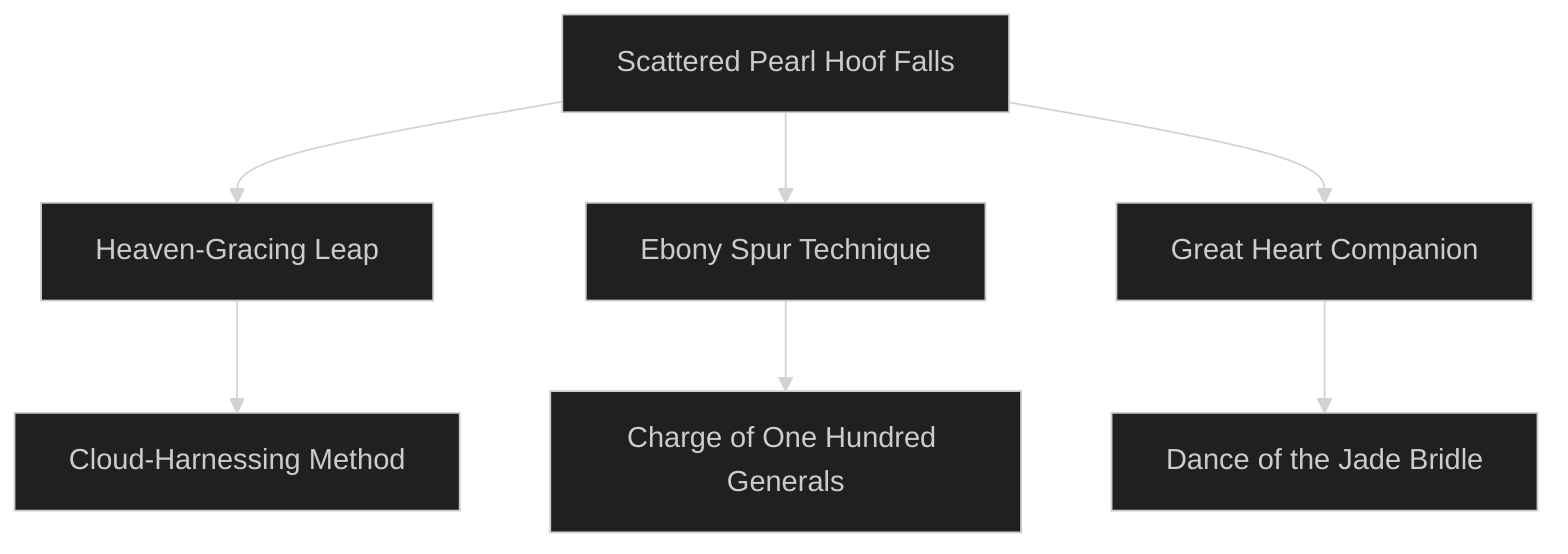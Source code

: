---
config:
  theme: dark
---
flowchart TD

    scattered_pearl_hoof_falls[Scattered Pearl Hoof Falls]
    click scattered_pearl_hoof_falls callback "
        Scattered Pearl Hoof Falls<br>
        <br>
        Cost: 1 mote
        Duration: One turn
        Type: Reflexive
        Minimum Ride: 2
        Minimum Essence: 1
        Prerequisite Charms: None
        The hoofbeats of a steed whose rider employs this
        Charm strike the ground as quickly and lightly as pearls
        falling from a broken necklace. The mount's speed for the
        turn is increased by the rider's Ride Ability in yards.
        Additionally, the rider receives two additional dice for
        Ride checks, as his Essence-enhanced steed handles obstacles
        with ease. These bonus dice do not raise the Ride
        Ability for purposes of attacking while mounted.
        Animal
        <table>
            <tr>
                <th>Animal</th>
                <th>Average Movement in Yards Per Turn</th>
            </tr>
            <tr>
                <td>Horse</td>
                <td>60</td>
            </tr>
            <tr>
                <td>Donkey</td>
                <td>50</td>
            </tr>
            <tr>
                <td>Elephant</td>
                <td>35</td>
            </tr>
            <tr>
                <td>Ox</td>
                <td>25</td>
            </tr>
        </table>
        "

    heaven_gracing_leap[Heaven-Gracing Leap]
    scattered_pearl_hoof_falls --> heaven_gracing_leap
    click heaven_gracing_leap callback "
        Heaven-Gracing Leap<br>
        <br>
        Cost: 3 motes<br>
        Duration: Instant<br>
        Type: Reflexive<br>
        Minimum Ride: 3<br>
        Minimum Essence: 2<br>
        Prerequisite Charms: Scattered Pearl Hoof Falls<br>
        <br>
        With the aid of this Charm, a rider and steed pair can
        clear prodigious distances with a single jump, safely landing
        leaps that seemed if not impossible, then certainly unwise.
        With room to run, two successes on a Charisma + Ride roll
        will let the mount safely jump one half its movement for the
        turn when jumping for distance. Standing jump, or jumping
        vertically, either up or down, will modify both distance and
        difficulty at the Storyteller's discretion.
        "

    cloud_harnessing_method[Cloud-Harnessing Method]
    heaven_gracing_leap --> cloud_harnessing_method
    click cloud_harnessing_method callback "
        Cloud-Harnessing Method<br>
        <br>
        Cost: 4 motes<br>
        Duration: One turn<br>
        Type: Reflexive<br>
        Minimum Ride: 5<br>
        Minimum Essence: 3<br>
        Prerequisite Charms: Heaven-Gracing Leap<br>
        <br>
        A mount emboldened with this Charm does not
        actually take to the skies, but its feet barely brush the
        ground. So quickly does the beast move that it is capable
        of running over water, deep snow, loose sand or sharp,
        scree-covered slopes without the slightest difficulty. Rapid
        ascent and descent are also made trivially easy and may be
        done at the mount's full speed. A successful Dexterity +
        Ride roll is necessary to invoke the Charm. The mount's
        movement rate for the turn is doubled, and no environmental
        Ride check penalties apply. Both mount and rider
        will still take damage from harmful local environments,
        such as riding over a pool of lava.
        "

    ebony_spur_technique[Ebony Spur Technique]
    scattered_pearl_hoof_falls --> ebony_spur_technique
    click ebony_spur_technique callback "
        Ebony Spur Technique<br>
        <br>
        Cost: 1 mote per two damage dice<br>
        Duration: Instant<br>
        Type: Supplemental<br>
        Minimum Ride: 3<br>
        Minimum Essence: 2<br>
        Prerequisite Charms: Scattered Pearl Hoof Falls<br>
        <br>
        The simple advantages of height and mobility enjoyed
        by a mounted swordsman wreak havoc on the
        battlefield. Exalted cavalry are even more terrifying, translating
        their mounts' great speed and strength into carnage
        in the opposing ranks. With a successful Dexterity + Ride
        roll, the Dragon-Blooded rider can add up to his Ride skill
        in extra damage dice to hand-to-hand attacks. Archery
        and Thrown attacks are not affected by this Charm. This
        Charm can explicitly be included in Combos with Charms
        of other Abilities.
        "

    charge_of_one_hundred_generals[Charge of One Hundred Generals]
    ebony_spur_technique --> charge_of_one_hundred_generals
    click charge_of_one_hundred_generals callback "
        Charge of One Hundred Generals<br>
        <br>
        Cost: 1 mote per mount/rider pair, plus 1 Willpower<br>
        Duration: One charge<br>
        Type: Supplemental<br>
        Minimum Ride: 5<br>
        Minimum Essence: 2<br>
        Prerequisite Charms: Ebony Spur Technique<br>
        <br>
        Only the Exalted dare to stand and meet this deadly
        charge with any hope of success. The Dragon-Blooded
        rider gathers cavalry to her side, pays the Essence cost of 1
        mote per ally and mount (including herself and her steed)
        and forges the unit into a thunderous charge that moves
        across the field of battle as one. Where the charge hits
        enemy lines, pikes snap, shields crack and defenders fall
        while the charge rides through unscathed. Every member
        of the charge attacks on the leader's initiative, and the
        charge's attacks are resolved before any delayed attack
        actions on the part of the defenders. Any defender who
        suffers damage but is not knocked unconscious or killed
        must immediately make a Ride or Athletics check to avoid
        being dismounted or knocked down. Defenders who retain
        their lives and their feet may then attack normally. The
        Exalt must ride with the group, which cannot number
        more than 5 x the character's permanent Essence.
        "

    great_heart_companion[Great Heart Companion]
    scattered_pearl_hoof_falls --> great_heart_companion
    click great_heart_companion callback "
        Great Heart Companion<br>
        <br>
        Cost: 2 motes<br>
        Duration: One turn per success<br>
        Type: Reflexive<br>
        Minimum Ride: 3<br>
        Minimum Essence: 2<br>
        Prerequisite Charms: Scattered Pearl Hoof Falls<br>
        <br>
        The beasts typically chosen for mounts are (with the
        possible exception of the ass) generally considered to be
        brave, solid creatures. Still, even stout courage may not be
        enough when the mount comes face to face with the dangers
        a Dragon-Blood will invariably encounter fulfilling her duties
        as a Prince of the Earth. Using this Charm, an Exalt rider can
        bolster her mount's natural bravery with her Essence, spiritually
        blurring the line between rider and steed. The Exalt's
        player makes a Charisma + Ride roll; each success guarantees
        a turn during which the mount will not bolt or flee no matter
        the danger unless commanded to do so by her rider. The
        Dragon-Blood also does not need to devote an action to
        controlling the mount. No matter the provocation, the beast
        responds exactly as trained, without hesitation. Finally, during
        the Charm's duration, the rider cannot be removed from
        her steed's back while the Charm lasts by force or by accident.
        A failed or botched Ride check may result in the loss of
        actions, but the Exalt will remain on her mount's back unless
        she chooses to dismount - thereby ending the Charm.
        "

    dance_of_the_jade_bridle[Dance of the Jade Bridle]
    great_heart_companion --> dance_of_the_jade_bridle
    click dance_of_the_jade_bridle callback "
        Dance of the Jade Bridle<br>
        <br>
        Cost: 10 motes + 1 Willpower<br>
        Duration: Special<br>
        Type: Supplemental<br>
        Minimum Ride: 5<br>
        Minimum Essence: 3<br>
        Prerequisite Charms: Great Heart Companion<br>
        <br>
        The great beastmasters of the Dragon-Blooded do not
        restrict themselves to average mounts. Fierce bears, big-toothed
        cats and even river dragons have served as steeds to
        the Elemental Dragon of Wood's children. Such impressive
        creatures are never broken without an epic battle of will,
        magic and stamina, however. Activating this Charm allows
        the Dragon-Blood to distill what would be painstaking days or
        weeks of training into one tumultuous encounter. The Exalt's
        player rolls Charisma + Ride, while the intended mount
        resists with its Stamina + Willpower. The Storyteller sets the
        specifics of the task at his discretion, but expect an extended,
        difficult test and a few bruises or worse along the way.
        Breaking a flying creature such as a hybroc or a notoriously
        vicious one such as a tyrant lizard in this manner carries the
        very real possibility of a messy end. Nevertheless, once the test
        is won, the creature is immediately compliant and trainable
        (by the Dragon-Blood at least). A final note — this Charm
        does not protect the rider from a beast who rebels after a period
        of mistreatment. Such fierce-natured beasts may fight to the
        death rather than submit again to a cruel master.
        "